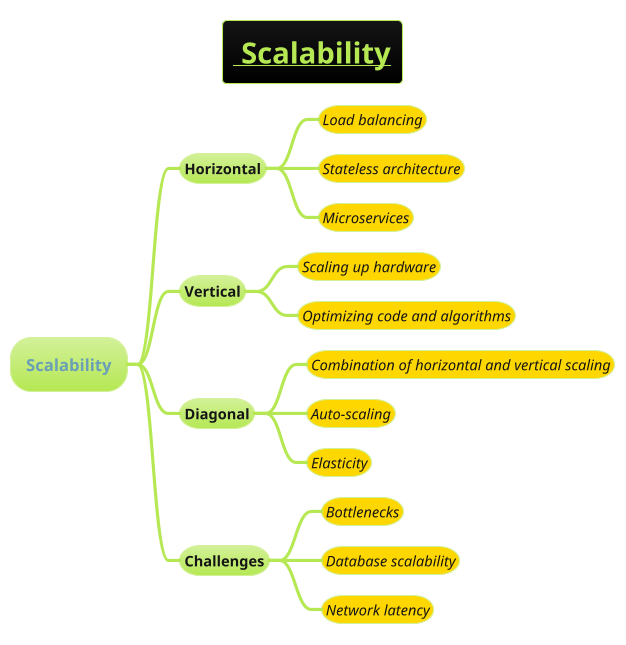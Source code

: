 @startmindmap
title = __ Scalability__
!theme hacker

* Scalability
** Horizontal
***[#gold] ====<size:14>Load balancing
***[#gold] ====<size:14>Stateless architecture
***[#gold] ====<size:14>Microservices
** Vertical
***[#gold] ====<size:14>Scaling up hardware
***[#gold] ====<size:14>Optimizing code and algorithms
** Diagonal
***[#gold] ====<size:14>Combination of horizontal and vertical scaling
***[#gold] ====<size:14>Auto-scaling
***[#gold] ====<size:14>Elasticity
** Challenges
***[#gold] ====<size:14>Bottlenecks
***[#gold] ====<size:14>Database scalability
***[#gold] ====<size:14>Network latency
@endmindmap
